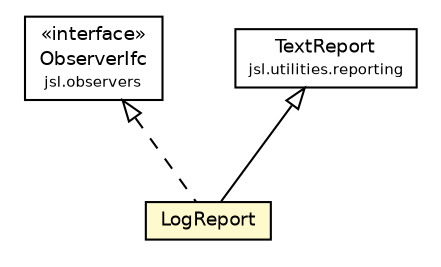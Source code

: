 #!/usr/local/bin/dot
#
# Class diagram 
# Generated by UMLGraph version 5.4 (http://www.umlgraph.org/)
#

digraph G {
	edge [fontname="Helvetica",fontsize=10,labelfontname="Helvetica",labelfontsize=10];
	node [fontname="Helvetica",fontsize=10,shape=plaintext];
	nodesep=0.25;
	ranksep=0.5;
	// jsl.observers.ObserverIfc
	c116921 [label=<<table title="jsl.observers.ObserverIfc" border="0" cellborder="1" cellspacing="0" cellpadding="2" port="p" href="../ObserverIfc.html">
		<tr><td><table border="0" cellspacing="0" cellpadding="1">
<tr><td align="center" balign="center"> &#171;interface&#187; </td></tr>
<tr><td align="center" balign="center"> ObserverIfc </td></tr>
<tr><td align="center" balign="center"><font point-size="7.0"> jsl.observers </font></td></tr>
		</table></td></tr>
		</table>>, URL="../ObserverIfc.html", fontname="Helvetica", fontcolor="black", fontsize=9.0];
	// jsl.observers.textfile.LogReport
	c116937 [label=<<table title="jsl.observers.textfile.LogReport" border="0" cellborder="1" cellspacing="0" cellpadding="2" port="p" bgcolor="lemonChiffon" href="./LogReport.html">
		<tr><td><table border="0" cellspacing="0" cellpadding="1">
<tr><td align="center" balign="center"> LogReport </td></tr>
		</table></td></tr>
		</table>>, URL="./LogReport.html", fontname="Helvetica", fontcolor="black", fontsize=9.0];
	// jsl.utilities.reporting.TextReport
	c117068 [label=<<table title="jsl.utilities.reporting.TextReport" border="0" cellborder="1" cellspacing="0" cellpadding="2" port="p" href="../../utilities/reporting/TextReport.html">
		<tr><td><table border="0" cellspacing="0" cellpadding="1">
<tr><td align="center" balign="center"> TextReport </td></tr>
<tr><td align="center" balign="center"><font point-size="7.0"> jsl.utilities.reporting </font></td></tr>
		</table></td></tr>
		</table>>, URL="../../utilities/reporting/TextReport.html", fontname="Helvetica", fontcolor="black", fontsize=9.0];
	//jsl.observers.textfile.LogReport extends jsl.utilities.reporting.TextReport
	c117068:p -> c116937:p [dir=back,arrowtail=empty];
	//jsl.observers.textfile.LogReport implements jsl.observers.ObserverIfc
	c116921:p -> c116937:p [dir=back,arrowtail=empty,style=dashed];
}

